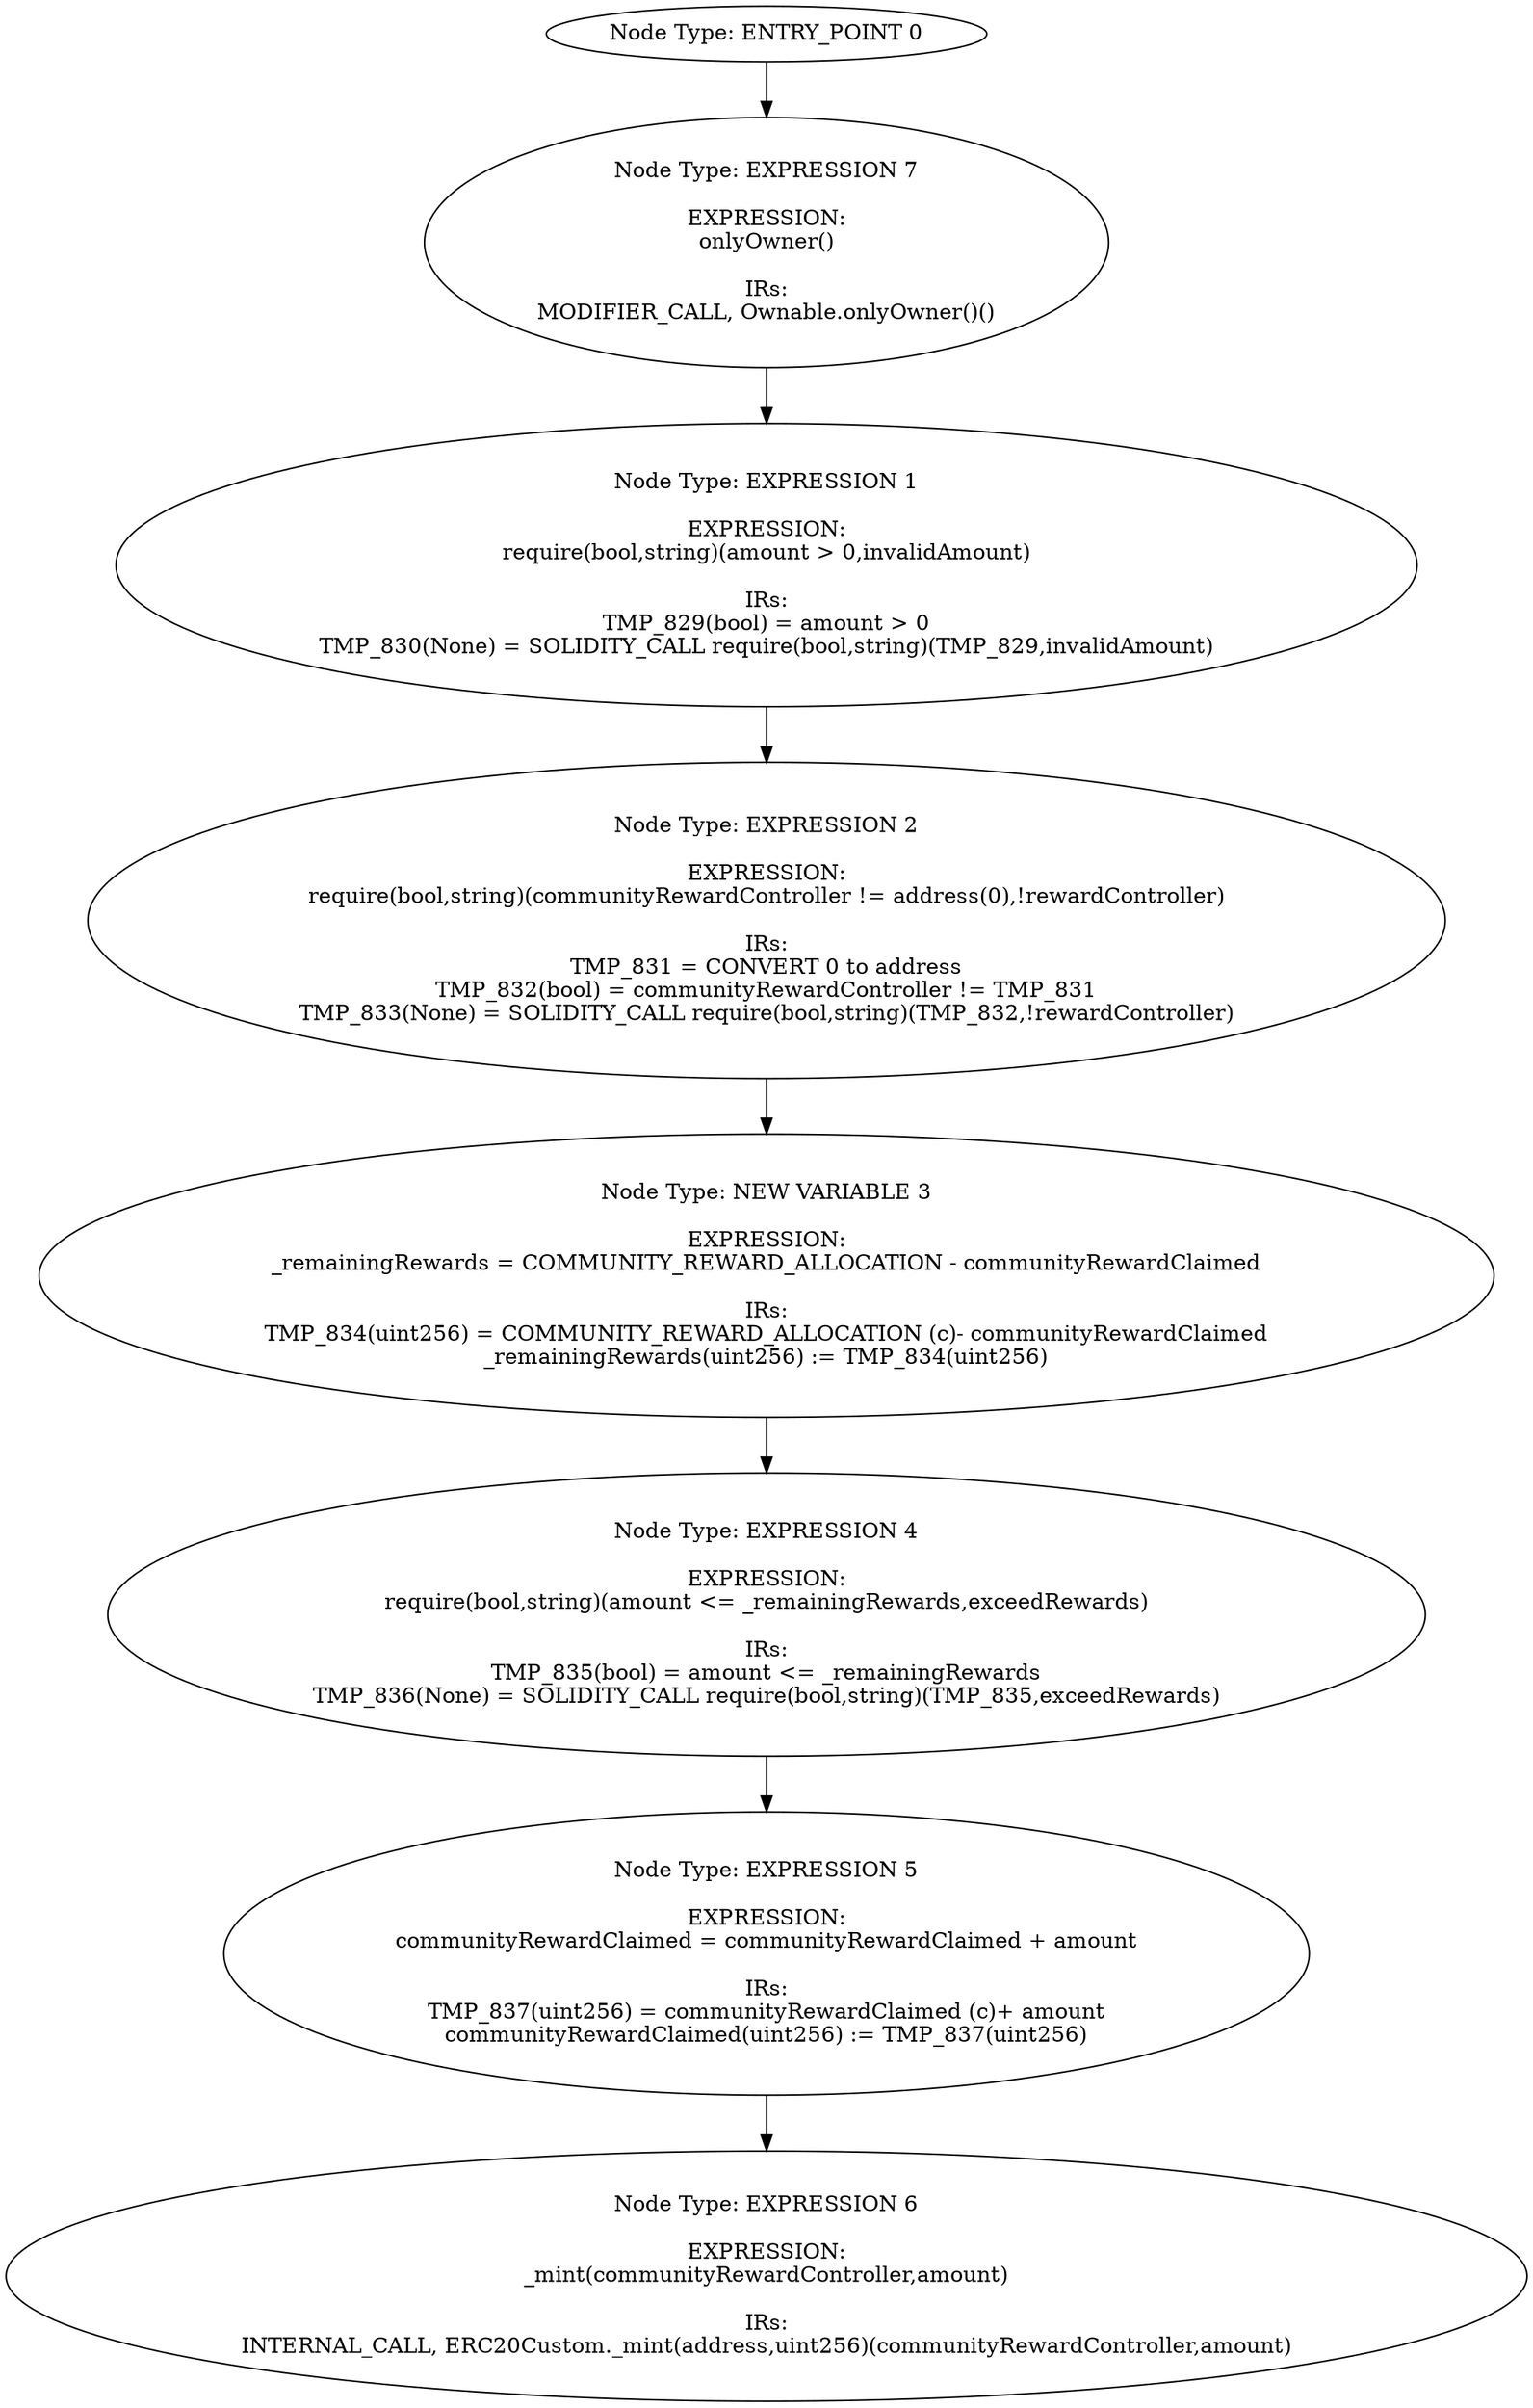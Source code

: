 digraph{
0[label="Node Type: ENTRY_POINT 0
"];
0->7;
1[label="Node Type: EXPRESSION 1

EXPRESSION:
require(bool,string)(amount > 0,invalidAmount)

IRs:
TMP_829(bool) = amount > 0
TMP_830(None) = SOLIDITY_CALL require(bool,string)(TMP_829,invalidAmount)"];
1->2;
2[label="Node Type: EXPRESSION 2

EXPRESSION:
require(bool,string)(communityRewardController != address(0),!rewardController)

IRs:
TMP_831 = CONVERT 0 to address
TMP_832(bool) = communityRewardController != TMP_831
TMP_833(None) = SOLIDITY_CALL require(bool,string)(TMP_832,!rewardController)"];
2->3;
3[label="Node Type: NEW VARIABLE 3

EXPRESSION:
_remainingRewards = COMMUNITY_REWARD_ALLOCATION - communityRewardClaimed

IRs:
TMP_834(uint256) = COMMUNITY_REWARD_ALLOCATION (c)- communityRewardClaimed
_remainingRewards(uint256) := TMP_834(uint256)"];
3->4;
4[label="Node Type: EXPRESSION 4

EXPRESSION:
require(bool,string)(amount <= _remainingRewards,exceedRewards)

IRs:
TMP_835(bool) = amount <= _remainingRewards
TMP_836(None) = SOLIDITY_CALL require(bool,string)(TMP_835,exceedRewards)"];
4->5;
5[label="Node Type: EXPRESSION 5

EXPRESSION:
communityRewardClaimed = communityRewardClaimed + amount

IRs:
TMP_837(uint256) = communityRewardClaimed (c)+ amount
communityRewardClaimed(uint256) := TMP_837(uint256)"];
5->6;
6[label="Node Type: EXPRESSION 6

EXPRESSION:
_mint(communityRewardController,amount)

IRs:
INTERNAL_CALL, ERC20Custom._mint(address,uint256)(communityRewardController,amount)"];
7[label="Node Type: EXPRESSION 7

EXPRESSION:
onlyOwner()

IRs:
MODIFIER_CALL, Ownable.onlyOwner()()"];
7->1;
}
